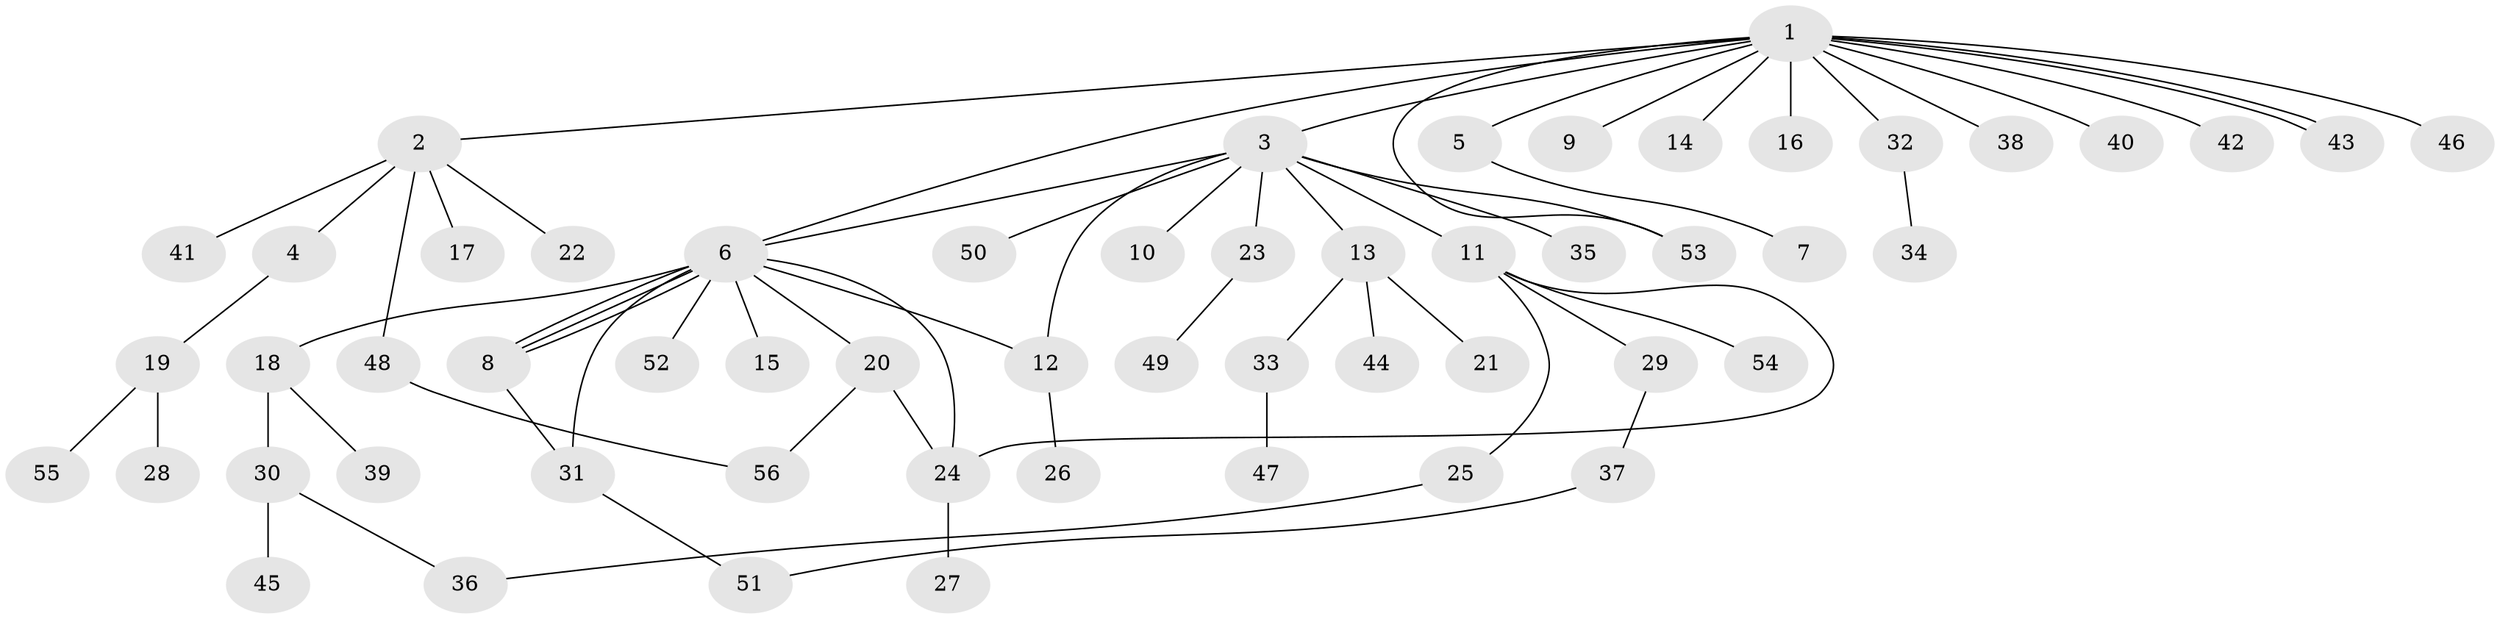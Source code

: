 // coarse degree distribution, {2: 0.32142857142857145, 8: 0.03571428571428571, 4: 0.07142857142857142, 1: 0.4642857142857143, 12: 0.03571428571428571, 6: 0.03571428571428571, 3: 0.03571428571428571}
// Generated by graph-tools (version 1.1) at 2025/36/03/04/25 23:36:41]
// undirected, 56 vertices, 67 edges
graph export_dot {
  node [color=gray90,style=filled];
  1;
  2;
  3;
  4;
  5;
  6;
  7;
  8;
  9;
  10;
  11;
  12;
  13;
  14;
  15;
  16;
  17;
  18;
  19;
  20;
  21;
  22;
  23;
  24;
  25;
  26;
  27;
  28;
  29;
  30;
  31;
  32;
  33;
  34;
  35;
  36;
  37;
  38;
  39;
  40;
  41;
  42;
  43;
  44;
  45;
  46;
  47;
  48;
  49;
  50;
  51;
  52;
  53;
  54;
  55;
  56;
  1 -- 2;
  1 -- 3;
  1 -- 5;
  1 -- 6;
  1 -- 9;
  1 -- 14;
  1 -- 16;
  1 -- 32;
  1 -- 38;
  1 -- 40;
  1 -- 42;
  1 -- 43;
  1 -- 43;
  1 -- 46;
  1 -- 53;
  2 -- 4;
  2 -- 17;
  2 -- 22;
  2 -- 41;
  2 -- 48;
  3 -- 6;
  3 -- 10;
  3 -- 11;
  3 -- 12;
  3 -- 13;
  3 -- 23;
  3 -- 35;
  3 -- 50;
  3 -- 53;
  4 -- 19;
  5 -- 7;
  6 -- 8;
  6 -- 8;
  6 -- 8;
  6 -- 12;
  6 -- 15;
  6 -- 18;
  6 -- 20;
  6 -- 24;
  6 -- 31;
  6 -- 52;
  8 -- 31;
  11 -- 24;
  11 -- 25;
  11 -- 29;
  11 -- 54;
  12 -- 26;
  13 -- 21;
  13 -- 33;
  13 -- 44;
  18 -- 30;
  18 -- 39;
  19 -- 28;
  19 -- 55;
  20 -- 24;
  20 -- 56;
  23 -- 49;
  24 -- 27;
  25 -- 36;
  29 -- 37;
  30 -- 36;
  30 -- 45;
  31 -- 51;
  32 -- 34;
  33 -- 47;
  37 -- 51;
  48 -- 56;
}
